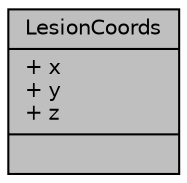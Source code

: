 digraph "LesionCoords"
{
  edge [fontname="Helvetica",fontsize="10",labelfontname="Helvetica",labelfontsize="10"];
  node [fontname="Helvetica",fontsize="10",shape=record];
  Node1 [label="{LesionCoords\n|+ x\l+ y\l+ z\l|}",height=0.2,width=0.4,color="black", fillcolor="grey75", style="filled", fontcolor="black"];
}
